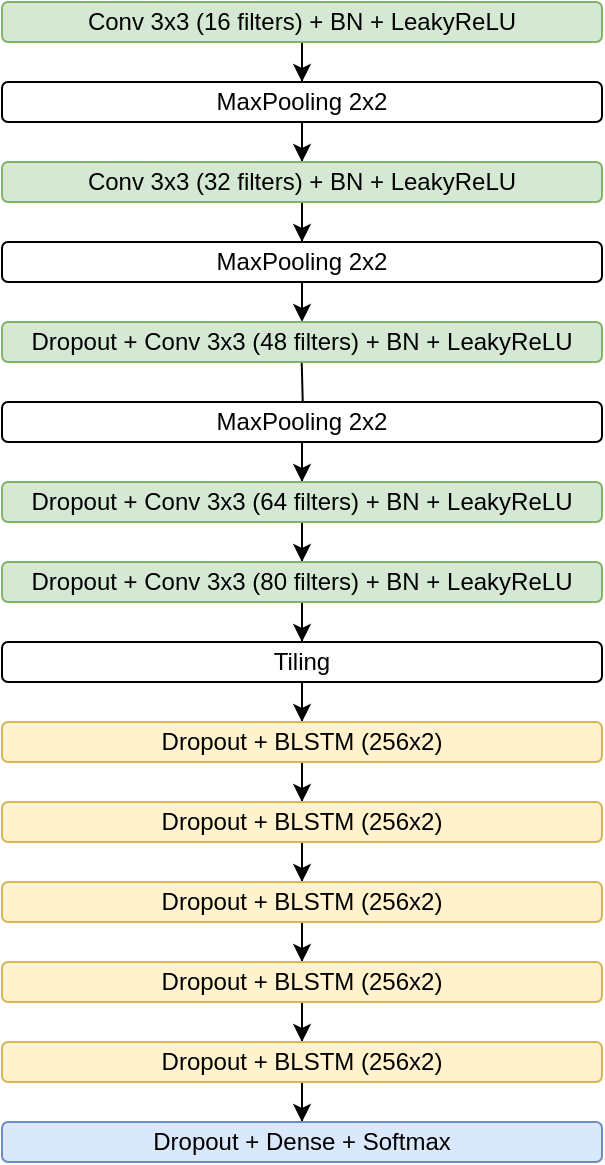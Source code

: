 <mxfile version="11.0.4" type="device"><diagram id="ezmIOxDQqwJH9ZcmETf3" name="Page-1"><mxGraphModel dx="474" dy="254" grid="1" gridSize="10" guides="1" tooltips="1" connect="1" arrows="1" fold="1" page="1" pageScale="1" pageWidth="850" pageHeight="1100" math="0" shadow="0"><root><mxCell id="0"/><mxCell id="1" parent="0"/><mxCell id="hYFt-mmQz3Qo7zrrlinV-1" value="" style="edgeStyle=orthogonalEdgeStyle;rounded=0;orthogonalLoop=1;jettySize=auto;html=1;" parent="1" source="hYFt-mmQz3Qo7zrrlinV-2" target="hYFt-mmQz3Qo7zrrlinV-4" edge="1"><mxGeometry relative="1" as="geometry"/></mxCell><mxCell id="hYFt-mmQz3Qo7zrrlinV-2" value="Conv 3x3 (16 filters) +&amp;nbsp;BN + LeakyReLU" style="rounded=1;whiteSpace=wrap;html=1;fillColor=#d5e8d4;strokeColor=#82b366;" parent="1" vertex="1"><mxGeometry width="300" height="20" as="geometry"/></mxCell><mxCell id="hYFt-mmQz3Qo7zrrlinV-3" value="" style="edgeStyle=orthogonalEdgeStyle;rounded=0;orthogonalLoop=1;jettySize=auto;html=1;" parent="1" source="hYFt-mmQz3Qo7zrrlinV-4" target="hYFt-mmQz3Qo7zrrlinV-6" edge="1"><mxGeometry relative="1" as="geometry"/></mxCell><mxCell id="hYFt-mmQz3Qo7zrrlinV-4" value="MaxPooling 2x2" style="rounded=1;whiteSpace=wrap;html=1;" parent="1" vertex="1"><mxGeometry y="40" width="300" height="20" as="geometry"/></mxCell><mxCell id="hYFt-mmQz3Qo7zrrlinV-5" value="" style="edgeStyle=orthogonalEdgeStyle;rounded=0;orthogonalLoop=1;jettySize=auto;html=1;" parent="1" source="hYFt-mmQz3Qo7zrrlinV-6" target="hYFt-mmQz3Qo7zrrlinV-8" edge="1"><mxGeometry relative="1" as="geometry"/></mxCell><mxCell id="hYFt-mmQz3Qo7zrrlinV-6" value="Conv 3x3 (32 filters)&amp;nbsp;+&amp;nbsp;BN + LeakyReLU" style="rounded=1;whiteSpace=wrap;html=1;fillColor=#d5e8d4;strokeColor=#82b366;" parent="1" vertex="1"><mxGeometry y="80" width="300" height="20" as="geometry"/></mxCell><mxCell id="hYFt-mmQz3Qo7zrrlinV-7" value="" style="edgeStyle=orthogonalEdgeStyle;rounded=0;orthogonalLoop=1;jettySize=auto;html=1;" parent="1" source="hYFt-mmQz3Qo7zrrlinV-8" edge="1"><mxGeometry relative="1" as="geometry"><mxPoint x="149.857" y="160" as="targetPoint"/></mxGeometry></mxCell><mxCell id="hYFt-mmQz3Qo7zrrlinV-8" value="MaxPooling 2x2" style="rounded=1;whiteSpace=wrap;html=1;" parent="1" vertex="1"><mxGeometry y="120" width="300" height="20" as="geometry"/></mxCell><mxCell id="hYFt-mmQz3Qo7zrrlinV-9" value="" style="edgeStyle=orthogonalEdgeStyle;rounded=0;orthogonalLoop=1;jettySize=auto;html=1;" parent="1" target="hYFt-mmQz3Qo7zrrlinV-12" edge="1"><mxGeometry relative="1" as="geometry"><mxPoint x="149.857" y="180" as="sourcePoint"/></mxGeometry></mxCell><mxCell id="hYFt-mmQz3Qo7zrrlinV-11" value="" style="edgeStyle=orthogonalEdgeStyle;rounded=0;orthogonalLoop=1;jettySize=auto;html=1;" parent="1" source="hYFt-mmQz3Qo7zrrlinV-12" target="hYFt-mmQz3Qo7zrrlinV-14" edge="1"><mxGeometry relative="1" as="geometry"/></mxCell><mxCell id="hYFt-mmQz3Qo7zrrlinV-12" value="MaxPooling 2x2" style="rounded=1;whiteSpace=wrap;html=1;" parent="1" vertex="1"><mxGeometry y="200" width="300" height="20" as="geometry"/></mxCell><mxCell id="hYFt-mmQz3Qo7zrrlinV-13" value="" style="edgeStyle=orthogonalEdgeStyle;rounded=0;orthogonalLoop=1;jettySize=auto;html=1;" parent="1" source="hYFt-mmQz3Qo7zrrlinV-14" target="hYFt-mmQz3Qo7zrrlinV-16" edge="1"><mxGeometry relative="1" as="geometry"/></mxCell><mxCell id="hYFt-mmQz3Qo7zrrlinV-14" value="Dropout + Conv 3x3 (64 filters)&amp;nbsp;+&amp;nbsp;BN + LeakyReLU" style="rounded=1;whiteSpace=wrap;html=1;fillColor=#d5e8d4;strokeColor=#82b366;" parent="1" vertex="1"><mxGeometry y="240" width="300" height="20" as="geometry"/></mxCell><mxCell id="hYFt-mmQz3Qo7zrrlinV-15" value="" style="edgeStyle=orthogonalEdgeStyle;rounded=0;orthogonalLoop=1;jettySize=auto;html=1;" parent="1" source="hYFt-mmQz3Qo7zrrlinV-16" target="hYFt-mmQz3Qo7zrrlinV-18" edge="1"><mxGeometry relative="1" as="geometry"/></mxCell><mxCell id="hYFt-mmQz3Qo7zrrlinV-16" value="Dropout + Conv 3x3 (80 filters)&amp;nbsp;+&amp;nbsp;BN + LeakyReLU" style="rounded=1;whiteSpace=wrap;html=1;fillColor=#d5e8d4;strokeColor=#82b366;" parent="1" vertex="1"><mxGeometry y="280" width="300" height="20" as="geometry"/></mxCell><mxCell id="hYFt-mmQz3Qo7zrrlinV-17" value="" style="edgeStyle=orthogonalEdgeStyle;rounded=0;orthogonalLoop=1;jettySize=auto;html=1;" parent="1" source="hYFt-mmQz3Qo7zrrlinV-18" target="hYFt-mmQz3Qo7zrrlinV-20" edge="1"><mxGeometry relative="1" as="geometry"/></mxCell><mxCell id="hYFt-mmQz3Qo7zrrlinV-18" value="Tiling" style="rounded=1;whiteSpace=wrap;html=1;" parent="1" vertex="1"><mxGeometry y="320" width="300" height="20" as="geometry"/></mxCell><mxCell id="hYFt-mmQz3Qo7zrrlinV-19" value="" style="edgeStyle=orthogonalEdgeStyle;rounded=0;orthogonalLoop=1;jettySize=auto;html=1;" parent="1" source="hYFt-mmQz3Qo7zrrlinV-20" target="hYFt-mmQz3Qo7zrrlinV-22" edge="1"><mxGeometry relative="1" as="geometry"/></mxCell><mxCell id="hYFt-mmQz3Qo7zrrlinV-20" value="Dropout + BLSTM (256x2)" style="rounded=1;whiteSpace=wrap;html=1;fillColor=#fff2cc;strokeColor=#d6b656;" parent="1" vertex="1"><mxGeometry y="360" width="300" height="20" as="geometry"/></mxCell><mxCell id="hYFt-mmQz3Qo7zrrlinV-21" value="" style="edgeStyle=orthogonalEdgeStyle;rounded=0;orthogonalLoop=1;jettySize=auto;html=1;" parent="1" source="hYFt-mmQz3Qo7zrrlinV-22" target="hYFt-mmQz3Qo7zrrlinV-24" edge="1"><mxGeometry relative="1" as="geometry"/></mxCell><mxCell id="hYFt-mmQz3Qo7zrrlinV-22" value="Dropout +&amp;nbsp;BLSTM (256x2)" style="rounded=1;whiteSpace=wrap;html=1;fillColor=#fff2cc;strokeColor=#d6b656;" parent="1" vertex="1"><mxGeometry y="400" width="300" height="20" as="geometry"/></mxCell><mxCell id="hYFt-mmQz3Qo7zrrlinV-23" value="" style="edgeStyle=orthogonalEdgeStyle;rounded=0;orthogonalLoop=1;jettySize=auto;html=1;" parent="1" source="hYFt-mmQz3Qo7zrrlinV-24" target="hYFt-mmQz3Qo7zrrlinV-26" edge="1"><mxGeometry relative="1" as="geometry"/></mxCell><mxCell id="hYFt-mmQz3Qo7zrrlinV-24" value="Dropout +&amp;nbsp;BLSTM (256x2)" style="rounded=1;whiteSpace=wrap;html=1;fillColor=#fff2cc;strokeColor=#d6b656;" parent="1" vertex="1"><mxGeometry y="440" width="300" height="20" as="geometry"/></mxCell><mxCell id="hYFt-mmQz3Qo7zrrlinV-25" value="" style="edgeStyle=orthogonalEdgeStyle;rounded=0;orthogonalLoop=1;jettySize=auto;html=1;" parent="1" source="hYFt-mmQz3Qo7zrrlinV-26" target="hYFt-mmQz3Qo7zrrlinV-28" edge="1"><mxGeometry relative="1" as="geometry"/></mxCell><mxCell id="hYFt-mmQz3Qo7zrrlinV-26" value="Dropout +&amp;nbsp;BLSTM (256x2)" style="rounded=1;whiteSpace=wrap;html=1;fillColor=#fff2cc;strokeColor=#d6b656;" parent="1" vertex="1"><mxGeometry y="480" width="300" height="20" as="geometry"/></mxCell><mxCell id="hYFt-mmQz3Qo7zrrlinV-27" value="" style="edgeStyle=orthogonalEdgeStyle;rounded=0;orthogonalLoop=1;jettySize=auto;html=1;" parent="1" source="hYFt-mmQz3Qo7zrrlinV-28" target="hYFt-mmQz3Qo7zrrlinV-29" edge="1"><mxGeometry relative="1" as="geometry"/></mxCell><mxCell id="hYFt-mmQz3Qo7zrrlinV-28" value="Dropout +&amp;nbsp;BLSTM (256x2)" style="rounded=1;whiteSpace=wrap;html=1;fillColor=#fff2cc;strokeColor=#d6b656;" parent="1" vertex="1"><mxGeometry y="520" width="300" height="20" as="geometry"/></mxCell><mxCell id="hYFt-mmQz3Qo7zrrlinV-29" value="Dropout +&amp;nbsp;Dense + Softmax" style="rounded=1;whiteSpace=wrap;html=1;fillColor=#dae8fc;strokeColor=#6c8ebf;" parent="1" vertex="1"><mxGeometry y="560" width="300" height="20" as="geometry"/></mxCell><mxCell id="bxRGXTMPWb_mAgEQ9zAx-1" value="Dropout + Conv 3x3 (48 filters)&amp;nbsp;+&amp;nbsp;BN + LeakyReLU" style="rounded=1;whiteSpace=wrap;html=1;fillColor=#d5e8d4;strokeColor=#82b366;" vertex="1" parent="1"><mxGeometry y="160" width="300" height="20" as="geometry"/></mxCell></root></mxGraphModel></diagram></mxfile>